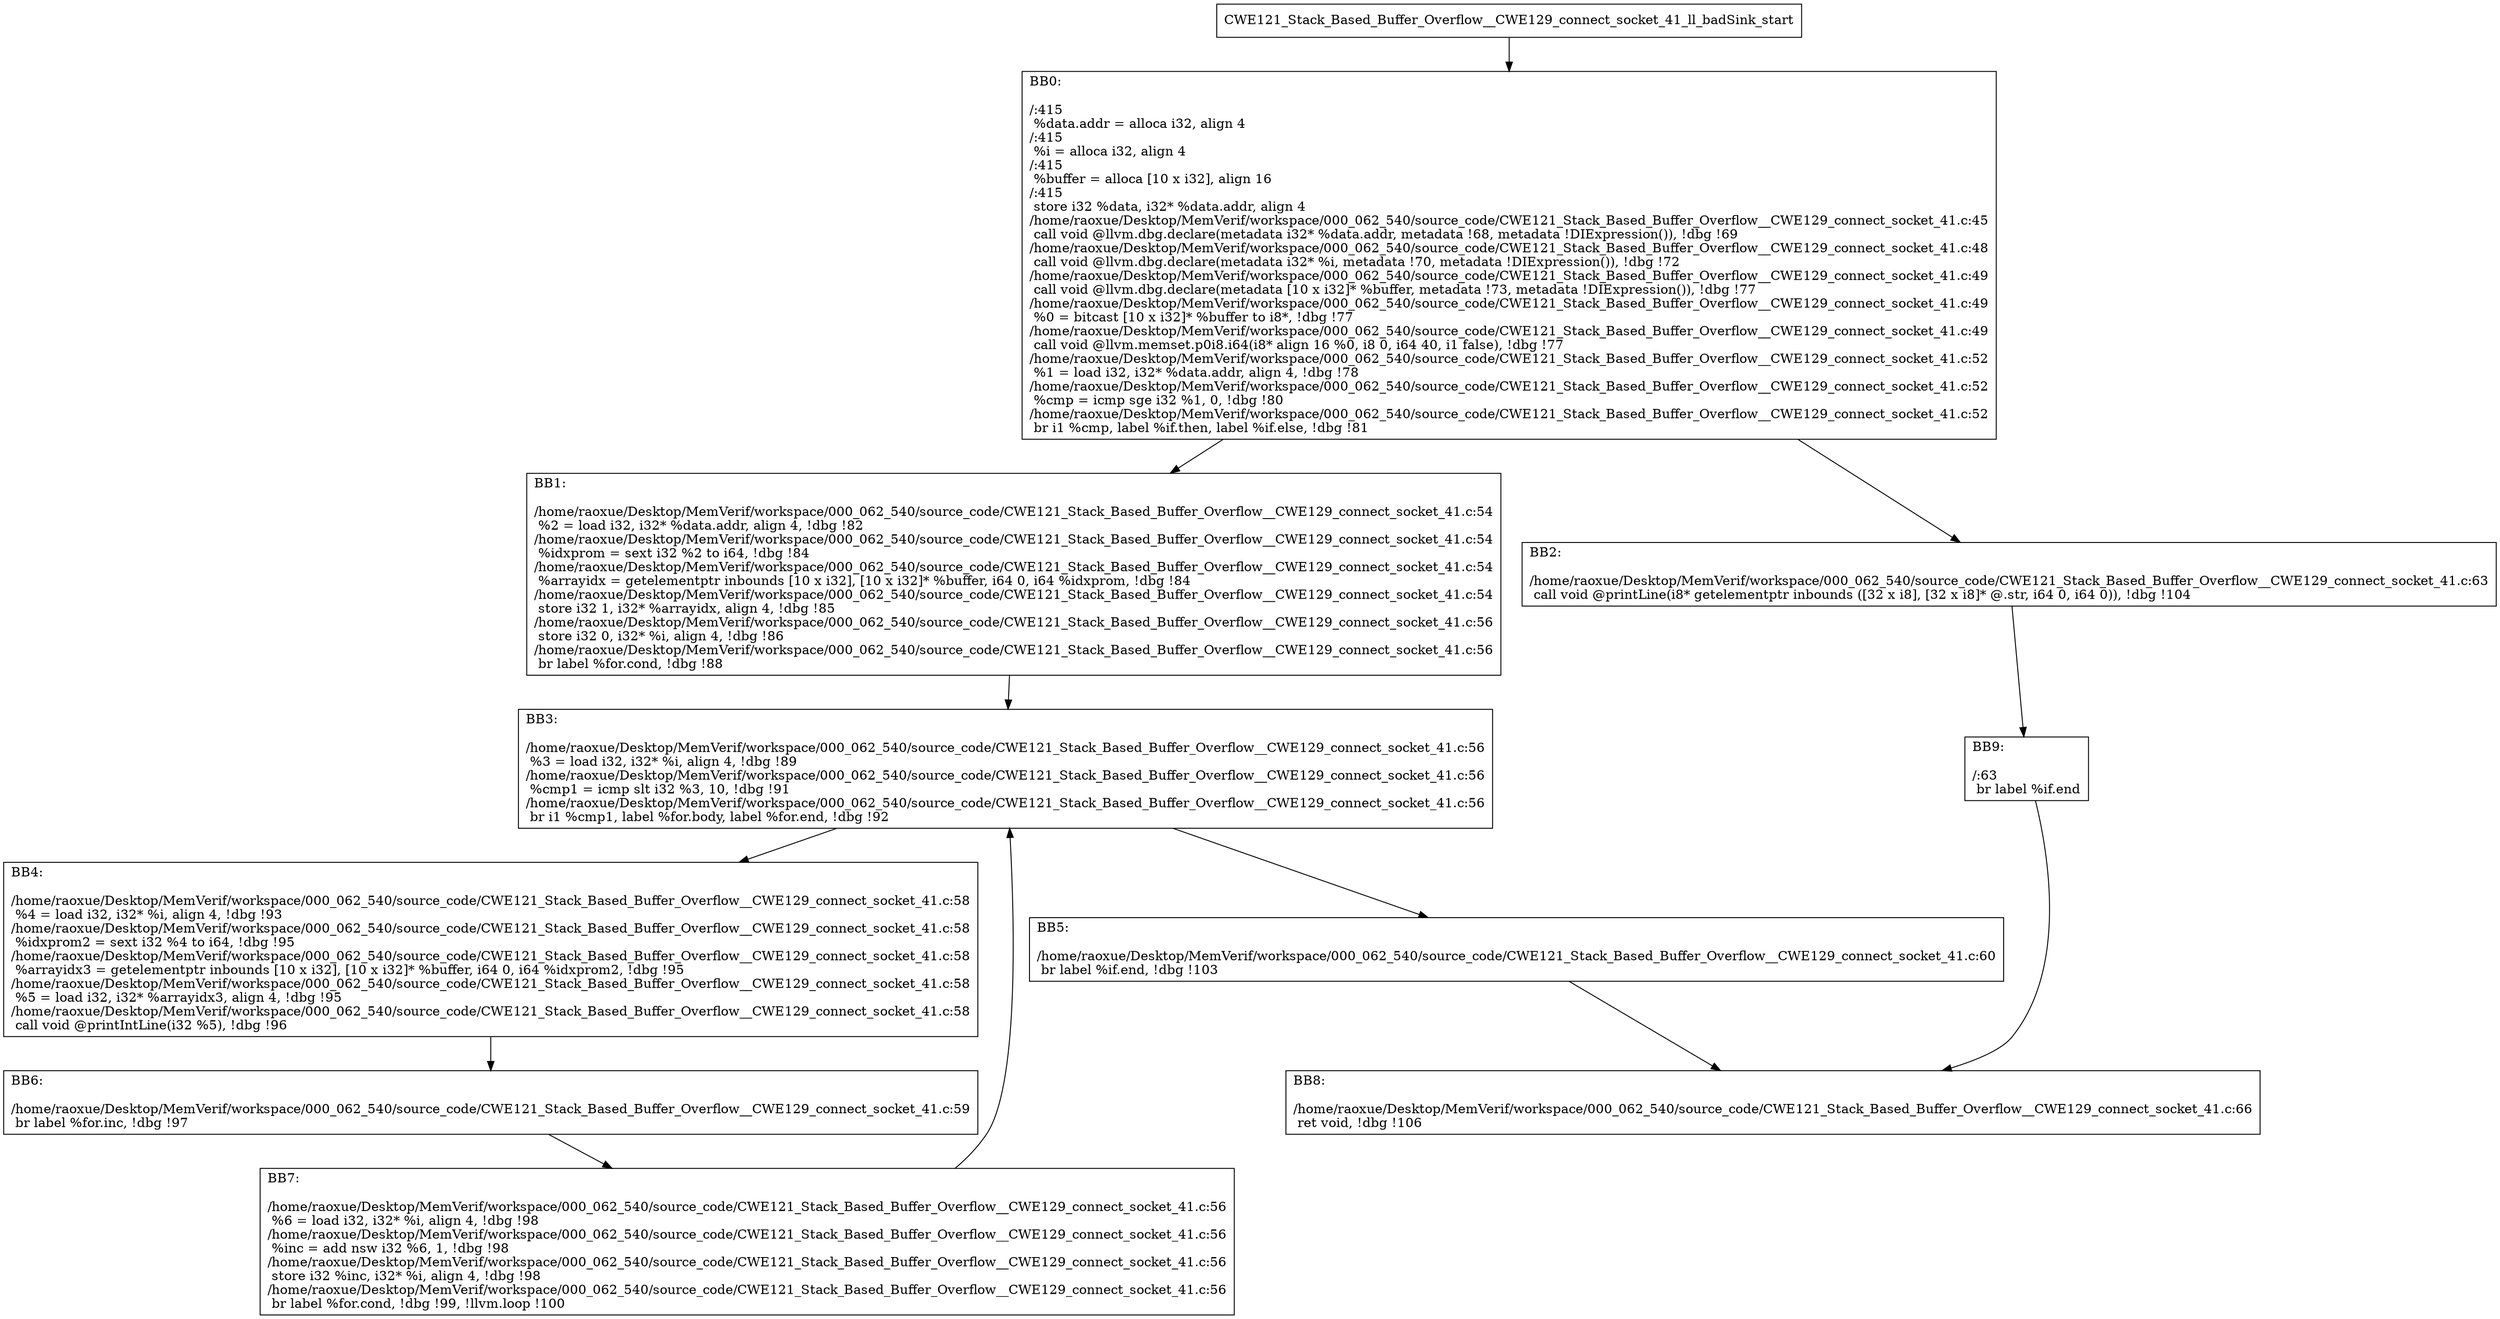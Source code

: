digraph "CFG for'CWE121_Stack_Based_Buffer_Overflow__CWE129_connect_socket_41_ll_badSink' function" {
	BBCWE121_Stack_Based_Buffer_Overflow__CWE129_connect_socket_41_ll_badSink_start[shape=record,label="{CWE121_Stack_Based_Buffer_Overflow__CWE129_connect_socket_41_ll_badSink_start}"];
	BBCWE121_Stack_Based_Buffer_Overflow__CWE129_connect_socket_41_ll_badSink_start-> CWE121_Stack_Based_Buffer_Overflow__CWE129_connect_socket_41_ll_badSinkBB0;
	CWE121_Stack_Based_Buffer_Overflow__CWE129_connect_socket_41_ll_badSinkBB0 [shape=record, label="{BB0:\l\l/:415\l
  %data.addr = alloca i32, align 4\l
/:415\l
  %i = alloca i32, align 4\l
/:415\l
  %buffer = alloca [10 x i32], align 16\l
/:415\l
  store i32 %data, i32* %data.addr, align 4\l
/home/raoxue/Desktop/MemVerif/workspace/000_062_540/source_code/CWE121_Stack_Based_Buffer_Overflow__CWE129_connect_socket_41.c:45\l
  call void @llvm.dbg.declare(metadata i32* %data.addr, metadata !68, metadata !DIExpression()), !dbg !69\l
/home/raoxue/Desktop/MemVerif/workspace/000_062_540/source_code/CWE121_Stack_Based_Buffer_Overflow__CWE129_connect_socket_41.c:48\l
  call void @llvm.dbg.declare(metadata i32* %i, metadata !70, metadata !DIExpression()), !dbg !72\l
/home/raoxue/Desktop/MemVerif/workspace/000_062_540/source_code/CWE121_Stack_Based_Buffer_Overflow__CWE129_connect_socket_41.c:49\l
  call void @llvm.dbg.declare(metadata [10 x i32]* %buffer, metadata !73, metadata !DIExpression()), !dbg !77\l
/home/raoxue/Desktop/MemVerif/workspace/000_062_540/source_code/CWE121_Stack_Based_Buffer_Overflow__CWE129_connect_socket_41.c:49\l
  %0 = bitcast [10 x i32]* %buffer to i8*, !dbg !77\l
/home/raoxue/Desktop/MemVerif/workspace/000_062_540/source_code/CWE121_Stack_Based_Buffer_Overflow__CWE129_connect_socket_41.c:49\l
  call void @llvm.memset.p0i8.i64(i8* align 16 %0, i8 0, i64 40, i1 false), !dbg !77\l
/home/raoxue/Desktop/MemVerif/workspace/000_062_540/source_code/CWE121_Stack_Based_Buffer_Overflow__CWE129_connect_socket_41.c:52\l
  %1 = load i32, i32* %data.addr, align 4, !dbg !78\l
/home/raoxue/Desktop/MemVerif/workspace/000_062_540/source_code/CWE121_Stack_Based_Buffer_Overflow__CWE129_connect_socket_41.c:52\l
  %cmp = icmp sge i32 %1, 0, !dbg !80\l
/home/raoxue/Desktop/MemVerif/workspace/000_062_540/source_code/CWE121_Stack_Based_Buffer_Overflow__CWE129_connect_socket_41.c:52\l
  br i1 %cmp, label %if.then, label %if.else, !dbg !81\l
}"];
	CWE121_Stack_Based_Buffer_Overflow__CWE129_connect_socket_41_ll_badSinkBB0-> CWE121_Stack_Based_Buffer_Overflow__CWE129_connect_socket_41_ll_badSinkBB1;
	CWE121_Stack_Based_Buffer_Overflow__CWE129_connect_socket_41_ll_badSinkBB0-> CWE121_Stack_Based_Buffer_Overflow__CWE129_connect_socket_41_ll_badSinkBB2;
	CWE121_Stack_Based_Buffer_Overflow__CWE129_connect_socket_41_ll_badSinkBB1 [shape=record, label="{BB1:\l\l/home/raoxue/Desktop/MemVerif/workspace/000_062_540/source_code/CWE121_Stack_Based_Buffer_Overflow__CWE129_connect_socket_41.c:54\l
  %2 = load i32, i32* %data.addr, align 4, !dbg !82\l
/home/raoxue/Desktop/MemVerif/workspace/000_062_540/source_code/CWE121_Stack_Based_Buffer_Overflow__CWE129_connect_socket_41.c:54\l
  %idxprom = sext i32 %2 to i64, !dbg !84\l
/home/raoxue/Desktop/MemVerif/workspace/000_062_540/source_code/CWE121_Stack_Based_Buffer_Overflow__CWE129_connect_socket_41.c:54\l
  %arrayidx = getelementptr inbounds [10 x i32], [10 x i32]* %buffer, i64 0, i64 %idxprom, !dbg !84\l
/home/raoxue/Desktop/MemVerif/workspace/000_062_540/source_code/CWE121_Stack_Based_Buffer_Overflow__CWE129_connect_socket_41.c:54\l
  store i32 1, i32* %arrayidx, align 4, !dbg !85\l
/home/raoxue/Desktop/MemVerif/workspace/000_062_540/source_code/CWE121_Stack_Based_Buffer_Overflow__CWE129_connect_socket_41.c:56\l
  store i32 0, i32* %i, align 4, !dbg !86\l
/home/raoxue/Desktop/MemVerif/workspace/000_062_540/source_code/CWE121_Stack_Based_Buffer_Overflow__CWE129_connect_socket_41.c:56\l
  br label %for.cond, !dbg !88\l
}"];
	CWE121_Stack_Based_Buffer_Overflow__CWE129_connect_socket_41_ll_badSinkBB1-> CWE121_Stack_Based_Buffer_Overflow__CWE129_connect_socket_41_ll_badSinkBB3;
	CWE121_Stack_Based_Buffer_Overflow__CWE129_connect_socket_41_ll_badSinkBB3 [shape=record, label="{BB3:\l\l/home/raoxue/Desktop/MemVerif/workspace/000_062_540/source_code/CWE121_Stack_Based_Buffer_Overflow__CWE129_connect_socket_41.c:56\l
  %3 = load i32, i32* %i, align 4, !dbg !89\l
/home/raoxue/Desktop/MemVerif/workspace/000_062_540/source_code/CWE121_Stack_Based_Buffer_Overflow__CWE129_connect_socket_41.c:56\l
  %cmp1 = icmp slt i32 %3, 10, !dbg !91\l
/home/raoxue/Desktop/MemVerif/workspace/000_062_540/source_code/CWE121_Stack_Based_Buffer_Overflow__CWE129_connect_socket_41.c:56\l
  br i1 %cmp1, label %for.body, label %for.end, !dbg !92\l
}"];
	CWE121_Stack_Based_Buffer_Overflow__CWE129_connect_socket_41_ll_badSinkBB3-> CWE121_Stack_Based_Buffer_Overflow__CWE129_connect_socket_41_ll_badSinkBB4;
	CWE121_Stack_Based_Buffer_Overflow__CWE129_connect_socket_41_ll_badSinkBB3-> CWE121_Stack_Based_Buffer_Overflow__CWE129_connect_socket_41_ll_badSinkBB5;
	CWE121_Stack_Based_Buffer_Overflow__CWE129_connect_socket_41_ll_badSinkBB4 [shape=record, label="{BB4:\l\l/home/raoxue/Desktop/MemVerif/workspace/000_062_540/source_code/CWE121_Stack_Based_Buffer_Overflow__CWE129_connect_socket_41.c:58\l
  %4 = load i32, i32* %i, align 4, !dbg !93\l
/home/raoxue/Desktop/MemVerif/workspace/000_062_540/source_code/CWE121_Stack_Based_Buffer_Overflow__CWE129_connect_socket_41.c:58\l
  %idxprom2 = sext i32 %4 to i64, !dbg !95\l
/home/raoxue/Desktop/MemVerif/workspace/000_062_540/source_code/CWE121_Stack_Based_Buffer_Overflow__CWE129_connect_socket_41.c:58\l
  %arrayidx3 = getelementptr inbounds [10 x i32], [10 x i32]* %buffer, i64 0, i64 %idxprom2, !dbg !95\l
/home/raoxue/Desktop/MemVerif/workspace/000_062_540/source_code/CWE121_Stack_Based_Buffer_Overflow__CWE129_connect_socket_41.c:58\l
  %5 = load i32, i32* %arrayidx3, align 4, !dbg !95\l
/home/raoxue/Desktop/MemVerif/workspace/000_062_540/source_code/CWE121_Stack_Based_Buffer_Overflow__CWE129_connect_socket_41.c:58\l
  call void @printIntLine(i32 %5), !dbg !96\l
}"];
	CWE121_Stack_Based_Buffer_Overflow__CWE129_connect_socket_41_ll_badSinkBB4-> CWE121_Stack_Based_Buffer_Overflow__CWE129_connect_socket_41_ll_badSinkBB6;
	CWE121_Stack_Based_Buffer_Overflow__CWE129_connect_socket_41_ll_badSinkBB6 [shape=record, label="{BB6:\l\l/home/raoxue/Desktop/MemVerif/workspace/000_062_540/source_code/CWE121_Stack_Based_Buffer_Overflow__CWE129_connect_socket_41.c:59\l
  br label %for.inc, !dbg !97\l
}"];
	CWE121_Stack_Based_Buffer_Overflow__CWE129_connect_socket_41_ll_badSinkBB6-> CWE121_Stack_Based_Buffer_Overflow__CWE129_connect_socket_41_ll_badSinkBB7;
	CWE121_Stack_Based_Buffer_Overflow__CWE129_connect_socket_41_ll_badSinkBB7 [shape=record, label="{BB7:\l\l/home/raoxue/Desktop/MemVerif/workspace/000_062_540/source_code/CWE121_Stack_Based_Buffer_Overflow__CWE129_connect_socket_41.c:56\l
  %6 = load i32, i32* %i, align 4, !dbg !98\l
/home/raoxue/Desktop/MemVerif/workspace/000_062_540/source_code/CWE121_Stack_Based_Buffer_Overflow__CWE129_connect_socket_41.c:56\l
  %inc = add nsw i32 %6, 1, !dbg !98\l
/home/raoxue/Desktop/MemVerif/workspace/000_062_540/source_code/CWE121_Stack_Based_Buffer_Overflow__CWE129_connect_socket_41.c:56\l
  store i32 %inc, i32* %i, align 4, !dbg !98\l
/home/raoxue/Desktop/MemVerif/workspace/000_062_540/source_code/CWE121_Stack_Based_Buffer_Overflow__CWE129_connect_socket_41.c:56\l
  br label %for.cond, !dbg !99, !llvm.loop !100\l
}"];
	CWE121_Stack_Based_Buffer_Overflow__CWE129_connect_socket_41_ll_badSinkBB7-> CWE121_Stack_Based_Buffer_Overflow__CWE129_connect_socket_41_ll_badSinkBB3;
	CWE121_Stack_Based_Buffer_Overflow__CWE129_connect_socket_41_ll_badSinkBB5 [shape=record, label="{BB5:\l\l/home/raoxue/Desktop/MemVerif/workspace/000_062_540/source_code/CWE121_Stack_Based_Buffer_Overflow__CWE129_connect_socket_41.c:60\l
  br label %if.end, !dbg !103\l
}"];
	CWE121_Stack_Based_Buffer_Overflow__CWE129_connect_socket_41_ll_badSinkBB5-> CWE121_Stack_Based_Buffer_Overflow__CWE129_connect_socket_41_ll_badSinkBB8;
	CWE121_Stack_Based_Buffer_Overflow__CWE129_connect_socket_41_ll_badSinkBB2 [shape=record, label="{BB2:\l\l/home/raoxue/Desktop/MemVerif/workspace/000_062_540/source_code/CWE121_Stack_Based_Buffer_Overflow__CWE129_connect_socket_41.c:63\l
  call void @printLine(i8* getelementptr inbounds ([32 x i8], [32 x i8]* @.str, i64 0, i64 0)), !dbg !104\l
}"];
	CWE121_Stack_Based_Buffer_Overflow__CWE129_connect_socket_41_ll_badSinkBB2-> CWE121_Stack_Based_Buffer_Overflow__CWE129_connect_socket_41_ll_badSinkBB9;
	CWE121_Stack_Based_Buffer_Overflow__CWE129_connect_socket_41_ll_badSinkBB9 [shape=record, label="{BB9:\l\l/:63\l
  br label %if.end\l
}"];
	CWE121_Stack_Based_Buffer_Overflow__CWE129_connect_socket_41_ll_badSinkBB9-> CWE121_Stack_Based_Buffer_Overflow__CWE129_connect_socket_41_ll_badSinkBB8;
	CWE121_Stack_Based_Buffer_Overflow__CWE129_connect_socket_41_ll_badSinkBB8 [shape=record, label="{BB8:\l\l/home/raoxue/Desktop/MemVerif/workspace/000_062_540/source_code/CWE121_Stack_Based_Buffer_Overflow__CWE129_connect_socket_41.c:66\l
  ret void, !dbg !106\l
}"];
}

